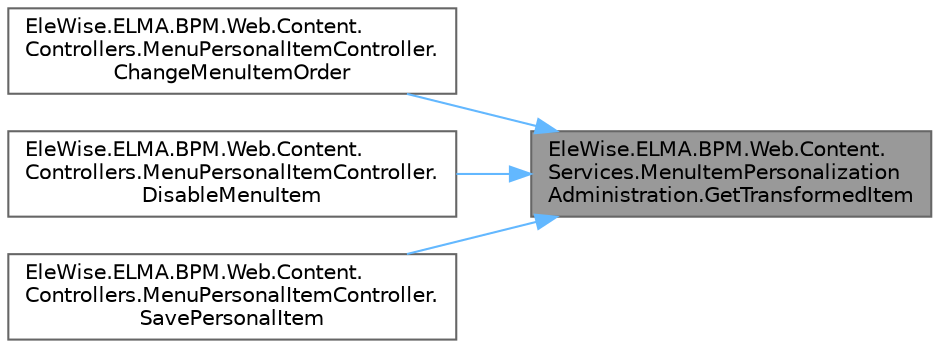 digraph "EleWise.ELMA.BPM.Web.Content.Services.MenuItemPersonalizationAdministration.GetTransformedItem"
{
 // LATEX_PDF_SIZE
  bgcolor="transparent";
  edge [fontname=Helvetica,fontsize=10,labelfontname=Helvetica,labelfontsize=10];
  node [fontname=Helvetica,fontsize=10,shape=box,height=0.2,width=0.4];
  rankdir="RL";
  Node1 [id="Node000001",label="EleWise.ELMA.BPM.Web.Content.\lServices.MenuItemPersonalization\lAdministration.GetTransformedItem",height=0.2,width=0.4,color="gray40", fillcolor="grey60", style="filled", fontcolor="black",tooltip="Получить трансформированный элемент менюТрансформированный элемент меню"];
  Node1 -> Node2 [id="edge1_Node000001_Node000002",dir="back",color="steelblue1",style="solid",tooltip=" "];
  Node2 [id="Node000002",label="EleWise.ELMA.BPM.Web.Content.\lControllers.MenuPersonalItemController.\lChangeMenuItemOrder",height=0.2,width=0.4,color="grey40", fillcolor="white", style="filled",URL="$class_ele_wise_1_1_e_l_m_a_1_1_b_p_m_1_1_web_1_1_content_1_1_controllers_1_1_menu_personal_item_controller.html#abbad732765e4049018f134bc2ccf3628",tooltip="Поменять порядок элемента меню"];
  Node1 -> Node3 [id="edge2_Node000001_Node000003",dir="back",color="steelblue1",style="solid",tooltip=" "];
  Node3 [id="Node000003",label="EleWise.ELMA.BPM.Web.Content.\lControllers.MenuPersonalItemController.\lDisableMenuItem",height=0.2,width=0.4,color="grey40", fillcolor="white", style="filled",URL="$class_ele_wise_1_1_e_l_m_a_1_1_b_p_m_1_1_web_1_1_content_1_1_controllers_1_1_menu_personal_item_controller.html#afc4987b344e0576f11ca498782c54296",tooltip="Отключить элемент веб-меню"];
  Node1 -> Node4 [id="edge3_Node000001_Node000004",dir="back",color="steelblue1",style="solid",tooltip=" "];
  Node4 [id="Node000004",label="EleWise.ELMA.BPM.Web.Content.\lControllers.MenuPersonalItemController.\lSavePersonalItem",height=0.2,width=0.4,color="grey40", fillcolor="white", style="filled",URL="$class_ele_wise_1_1_e_l_m_a_1_1_b_p_m_1_1_web_1_1_content_1_1_controllers_1_1_menu_personal_item_controller.html#a9eecae5a622cc06be0be95693a48549c",tooltip="Сохранить элемент меню"];
}
